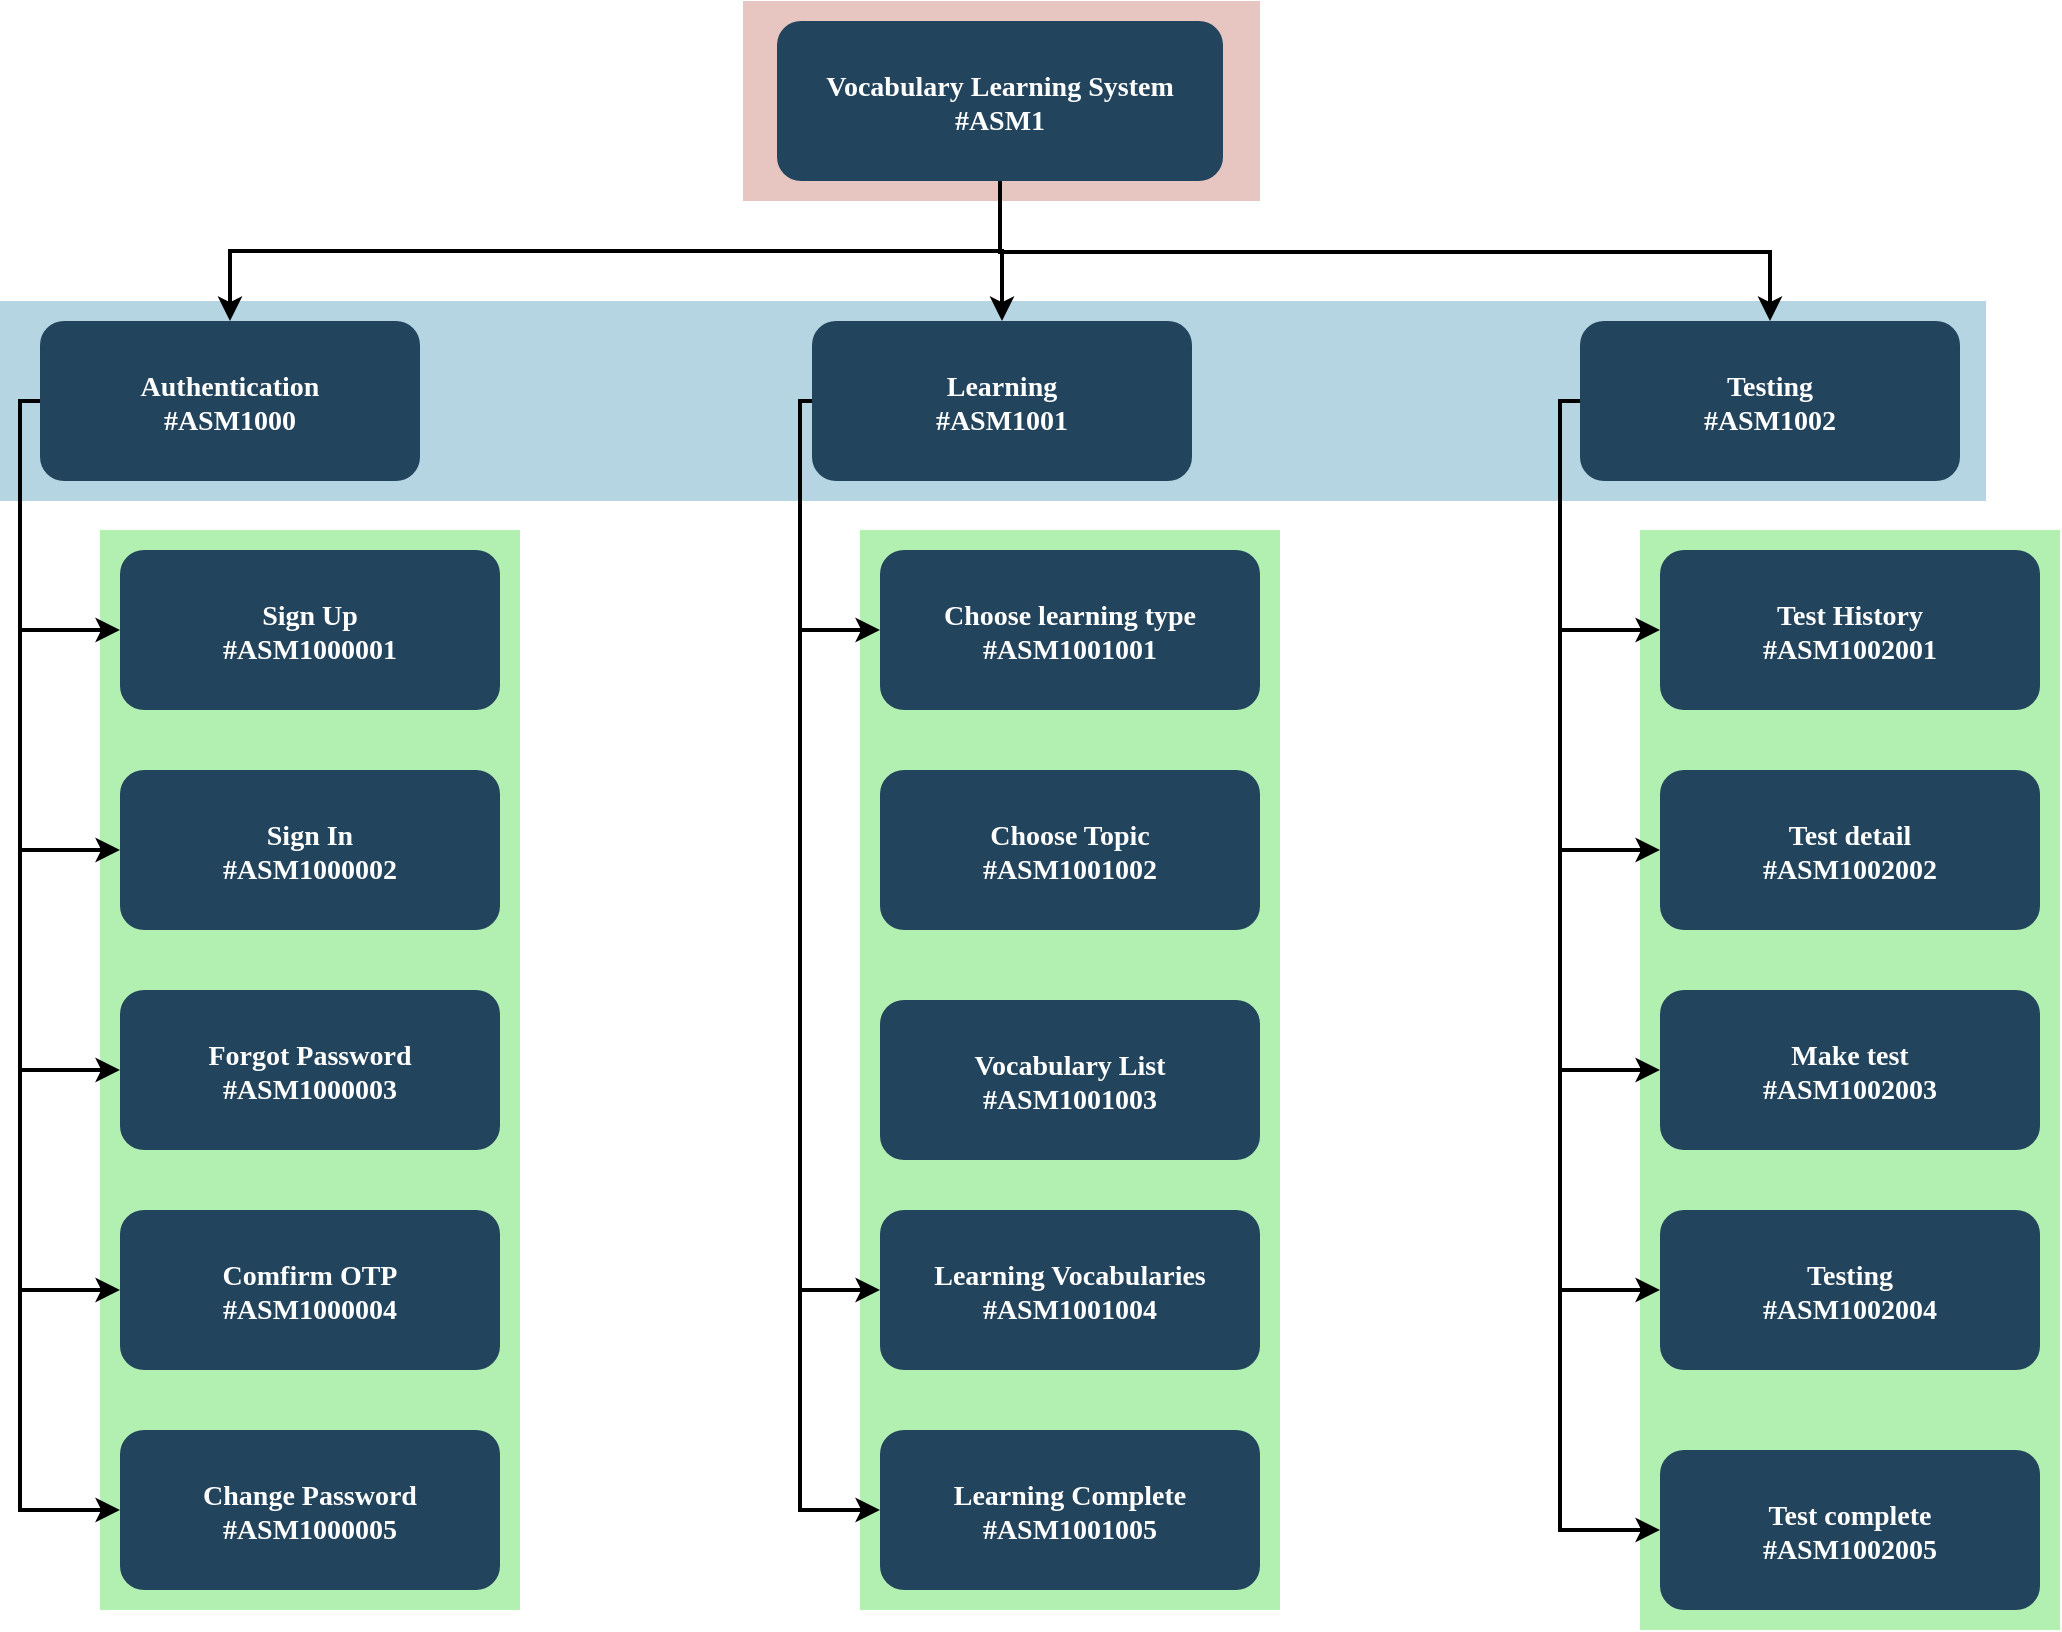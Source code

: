 <mxfile version="14.7.3" type="device"><diagram name="Page-1" id="2c0d36ab-eaac-3732-788b-9136903baeff"><mxGraphModel dx="868" dy="482" grid="1" gridSize="10" guides="1" tooltips="1" connect="1" arrows="1" fold="1" page="1" pageScale="1.5" pageWidth="1169" pageHeight="827" background="none" math="0" shadow="0"><root><mxCell id="0"/><mxCell id="1" parent="0"/><mxCell id="Aj0L5ChaiwDOL3TPaAQq-156" value="" style="strokeColor=none;opacity=30;fillColor=#00CC00;" parent="1" vertex="1"><mxGeometry x="1190" y="440" width="210" height="550" as="geometry"/></mxCell><mxCell id="Aj0L5ChaiwDOL3TPaAQq-155" value="" style="strokeColor=none;opacity=30;fillColor=#00CC00;" parent="1" vertex="1"><mxGeometry x="800" y="440" width="210" height="540" as="geometry"/></mxCell><mxCell id="Aj0L5ChaiwDOL3TPaAQq-137" value="" style="strokeColor=none;opacity=30;fillColor=#00CC00;" parent="1" vertex="1"><mxGeometry x="420" y="440" width="210" height="540" as="geometry"/></mxCell><mxCell id="123" value="" style="fillColor=#AE4132;strokeColor=none;opacity=30;" parent="1" vertex="1"><mxGeometry x="741.5" y="175.5" width="258.5" height="100" as="geometry"/></mxCell><mxCell id="122" value="" style="fillColor=#10739E;strokeColor=none;opacity=30;" parent="1" vertex="1"><mxGeometry x="370" y="325.5" width="993" height="100" as="geometry"/></mxCell><mxCell id="2" value="Vocabulary Learning System&#10;#ASM1" style="rounded=1;fillColor=#23445D;gradientColor=none;strokeColor=none;fontColor=#FFFFFF;fontStyle=1;fontFamily=Tahoma;fontSize=14" parent="1" vertex="1"><mxGeometry x="758.5" y="185.5" width="223" height="80" as="geometry"/></mxCell><mxCell id="9" value="" style="edgeStyle=elbowEdgeStyle;elbow=vertical;strokeWidth=2;rounded=0;entryX=0.5;entryY=0;entryDx=0;entryDy=0;" parent="1" source="2" target="10" edge="1"><mxGeometry x="337" y="215.5" width="100" height="100" as="geometry"><mxPoint x="337" y="315.5" as="sourcePoint"/><mxPoint x="437" y="215.5" as="targetPoint"/><Array as="points"><mxPoint x="1060" y="301"/></Array></mxGeometry></mxCell><mxCell id="10" value="Testing&#10;#ASM1002" style="rounded=1;fillColor=#23445D;gradientColor=none;strokeColor=none;fontColor=#FFFFFF;fontStyle=1;fontFamily=Tahoma;fontSize=14" parent="1" vertex="1"><mxGeometry x="1160" y="335.5" width="190" height="80" as="geometry"/></mxCell><mxCell id="12" value="Learning&#10;#ASM1001" style="rounded=1;fillColor=#23445D;gradientColor=none;strokeColor=none;fontColor=#FFFFFF;fontStyle=1;fontFamily=Tahoma;fontSize=14" parent="1" vertex="1"><mxGeometry x="776.0" y="335.5" width="190" height="80" as="geometry"/></mxCell><mxCell id="13" value="Authentication&#10;#ASM1000" style="rounded=1;fillColor=#23445D;gradientColor=none;strokeColor=none;fontColor=#FFFFFF;fontStyle=1;fontFamily=Tahoma;fontSize=14" parent="1" vertex="1"><mxGeometry x="390" y="335.5" width="190" height="80" as="geometry"/></mxCell><mxCell id="59" value="" style="edgeStyle=elbowEdgeStyle;elbow=vertical;strokeWidth=2;rounded=0" parent="1" source="2" target="12" edge="1"><mxGeometry x="347" y="225.5" width="100" height="100" as="geometry"><mxPoint x="862.0" y="275.5" as="sourcePoint"/><mxPoint x="1467.0" y="345.5" as="targetPoint"/></mxGeometry></mxCell><mxCell id="61" value="" style="edgeStyle=elbowEdgeStyle;elbow=vertical;strokeWidth=2;rounded=0" parent="1" source="2" target="13" edge="1"><mxGeometry x="-23" y="135.5" width="100" height="100" as="geometry"><mxPoint x="-23" y="235.5" as="sourcePoint"/><mxPoint x="77" y="135.5" as="targetPoint"/></mxGeometry></mxCell><mxCell id="Aj0L5ChaiwDOL3TPaAQq-125" value="Sign Up&#10;#ASM1000001" style="rounded=1;fillColor=#23445D;gradientColor=none;strokeColor=none;fontColor=#FFFFFF;fontStyle=1;fontFamily=Tahoma;fontSize=14" parent="1" vertex="1"><mxGeometry x="430" y="450" width="190" height="80" as="geometry"/></mxCell><mxCell id="Aj0L5ChaiwDOL3TPaAQq-127" value="" style="edgeStyle=elbowEdgeStyle;elbow=vertical;strokeWidth=2;rounded=0;entryX=0;entryY=0.5;entryDx=0;entryDy=0;exitX=0;exitY=0.5;exitDx=0;exitDy=0;" parent="1" source="13" target="Aj0L5ChaiwDOL3TPaAQq-125" edge="1"><mxGeometry x="-13" y="145.5" width="100" height="100" as="geometry"><mxPoint x="880" y="275.5" as="sourcePoint"/><mxPoint x="445" y="345.5" as="targetPoint"/><Array as="points"><mxPoint x="380" y="450"/><mxPoint x="330" y="450"/><mxPoint x="630" y="440"/></Array></mxGeometry></mxCell><mxCell id="Aj0L5ChaiwDOL3TPaAQq-128" value="Sign In&#10;#ASM1000002" style="rounded=1;fillColor=#23445D;gradientColor=none;strokeColor=none;fontColor=#FFFFFF;fontStyle=1;fontFamily=Tahoma;fontSize=14" parent="1" vertex="1"><mxGeometry x="430" y="560" width="190" height="80" as="geometry"/></mxCell><mxCell id="Aj0L5ChaiwDOL3TPaAQq-130" value="" style="edgeStyle=elbowEdgeStyle;elbow=vertical;strokeWidth=2;rounded=0;entryX=0;entryY=0.5;entryDx=0;entryDy=0;exitX=0;exitY=0.5;exitDx=0;exitDy=0;" parent="1" source="13" target="Aj0L5ChaiwDOL3TPaAQq-128" edge="1"><mxGeometry x="-3" y="155.5" width="100" height="100" as="geometry"><mxPoint x="350" y="385.5" as="sourcePoint"/><mxPoint x="390" y="500" as="targetPoint"/><Array as="points"><mxPoint x="380" y="550"/><mxPoint x="330" y="520"/><mxPoint x="290" y="600"/><mxPoint x="340" y="460"/><mxPoint x="640" y="450"/></Array></mxGeometry></mxCell><mxCell id="Aj0L5ChaiwDOL3TPaAQq-131" value="Forgot Password&#10;#ASM1000003" style="rounded=1;fillColor=#23445D;gradientColor=none;strokeColor=none;fontColor=#FFFFFF;fontStyle=1;fontFamily=Tahoma;fontSize=14" parent="1" vertex="1"><mxGeometry x="430" y="670" width="190" height="80" as="geometry"/></mxCell><mxCell id="Aj0L5ChaiwDOL3TPaAQq-132" value="" style="edgeStyle=elbowEdgeStyle;elbow=vertical;strokeWidth=2;rounded=0;entryX=0;entryY=0.5;entryDx=0;entryDy=0;exitX=0;exitY=0.5;exitDx=0;exitDy=0;" parent="1" source="13" target="Aj0L5ChaiwDOL3TPaAQq-131" edge="1"><mxGeometry x="7" y="165.5" width="100" height="100" as="geometry"><mxPoint x="350" y="385.5" as="sourcePoint"/><mxPoint x="390" y="610" as="targetPoint"/><Array as="points"><mxPoint x="380" y="560"/><mxPoint x="330" y="650"/><mxPoint x="340" y="530"/><mxPoint x="300" y="610"/><mxPoint x="350" y="470"/><mxPoint x="650" y="460"/></Array></mxGeometry></mxCell><mxCell id="Aj0L5ChaiwDOL3TPaAQq-133" value="Comfirm OTP&#10;#ASM1000004" style="rounded=1;fillColor=#23445D;gradientColor=none;strokeColor=none;fontColor=#FFFFFF;fontStyle=1;fontFamily=Tahoma;fontSize=14" parent="1" vertex="1"><mxGeometry x="430" y="780" width="190" height="80" as="geometry"/></mxCell><mxCell id="Aj0L5ChaiwDOL3TPaAQq-134" value="" style="edgeStyle=elbowEdgeStyle;elbow=vertical;strokeWidth=2;rounded=0;entryX=0;entryY=0.5;entryDx=0;entryDy=0;exitX=0;exitY=0.5;exitDx=0;exitDy=0;" parent="1" source="13" target="Aj0L5ChaiwDOL3TPaAQq-133" edge="1"><mxGeometry x="17" y="175.5" width="100" height="100" as="geometry"><mxPoint x="350" y="385.5" as="sourcePoint"/><mxPoint x="390" y="720" as="targetPoint"/><Array as="points"><mxPoint x="380" y="540"/><mxPoint x="330" y="820"/><mxPoint x="340" y="660"/><mxPoint x="350" y="540"/><mxPoint x="310" y="620"/><mxPoint x="360" y="480"/><mxPoint x="660" y="470"/></Array></mxGeometry></mxCell><mxCell id="Aj0L5ChaiwDOL3TPaAQq-135" value="Change Password&#10;#ASM1000005" style="rounded=1;fillColor=#23445D;gradientColor=none;strokeColor=none;fontColor=#FFFFFF;fontStyle=1;fontFamily=Tahoma;fontSize=14" parent="1" vertex="1"><mxGeometry x="430" y="890" width="190" height="80" as="geometry"/></mxCell><mxCell id="Aj0L5ChaiwDOL3TPaAQq-136" value="" style="edgeStyle=elbowEdgeStyle;elbow=vertical;strokeWidth=2;rounded=0;entryX=0;entryY=0.5;entryDx=0;entryDy=0;exitX=0;exitY=0.5;exitDx=0;exitDy=0;" parent="1" source="13" target="Aj0L5ChaiwDOL3TPaAQq-135" edge="1"><mxGeometry x="27" y="185.5" width="100" height="100" as="geometry"><mxPoint x="350" y="385.5" as="sourcePoint"/><mxPoint x="390" y="830" as="targetPoint"/><Array as="points"><mxPoint x="380" y="460"/><mxPoint x="330" y="910"/><mxPoint x="340" y="830"/><mxPoint x="350" y="670"/><mxPoint x="360" y="550"/><mxPoint x="320" y="630"/><mxPoint x="370" y="490"/><mxPoint x="670" y="480"/></Array></mxGeometry></mxCell><mxCell id="Aj0L5ChaiwDOL3TPaAQq-138" value="Choose learning type&#10;#ASM1001001" style="rounded=1;fillColor=#23445D;gradientColor=none;strokeColor=none;fontColor=#FFFFFF;fontStyle=1;fontFamily=Tahoma;fontSize=14" parent="1" vertex="1"><mxGeometry x="810" y="450" width="190" height="80" as="geometry"/></mxCell><mxCell id="Aj0L5ChaiwDOL3TPaAQq-140" value="" style="edgeStyle=elbowEdgeStyle;elbow=vertical;strokeWidth=2;rounded=0;entryX=0;entryY=0.5;entryDx=0;entryDy=0;exitX=0;exitY=0.5;exitDx=0;exitDy=0;" parent="1" source="12" target="Aj0L5ChaiwDOL3TPaAQq-138" edge="1"><mxGeometry x="37" y="195.5" width="100" height="100" as="geometry"><mxPoint x="350" y="385.5" as="sourcePoint"/><mxPoint x="390" y="940" as="targetPoint"/><Array as="points"><mxPoint x="770" y="460"/><mxPoint x="760" y="430"/><mxPoint x="340" y="920"/><mxPoint x="350" y="840"/><mxPoint x="360" y="680"/><mxPoint x="370" y="560"/><mxPoint x="330" y="640"/><mxPoint x="380" y="500"/><mxPoint x="680" y="490"/></Array></mxGeometry></mxCell><mxCell id="Aj0L5ChaiwDOL3TPaAQq-141" value="Learning Vocabularies&#10;#ASM1001004" style="rounded=1;fillColor=#23445D;gradientColor=none;strokeColor=none;fontColor=#FFFFFF;fontStyle=1;fontFamily=Tahoma;fontSize=14" parent="1" vertex="1"><mxGeometry x="810" y="780" width="190" height="80" as="geometry"/></mxCell><mxCell id="Aj0L5ChaiwDOL3TPaAQq-142" value="" style="edgeStyle=elbowEdgeStyle;elbow=vertical;strokeWidth=2;rounded=0;entryX=0;entryY=0.5;entryDx=0;entryDy=0;exitX=0;exitY=0.5;exitDx=0;exitDy=0;" parent="1" source="12" target="Aj0L5ChaiwDOL3TPaAQq-141" edge="1"><mxGeometry x="47" y="205.5" width="100" height="100" as="geometry"><mxPoint x="785" y="385.5" as="sourcePoint"/><mxPoint x="820" y="500" as="targetPoint"/><Array as="points"><mxPoint x="770" y="610"/><mxPoint x="780" y="470"/><mxPoint x="770" y="440"/><mxPoint x="350" y="930"/><mxPoint x="360" y="850"/><mxPoint x="370" y="690"/><mxPoint x="380" y="570"/><mxPoint x="340" y="650"/><mxPoint x="390" y="510"/><mxPoint x="690" y="500"/></Array></mxGeometry></mxCell><mxCell id="Aj0L5ChaiwDOL3TPaAQq-143" value="Learning Complete&#10;#ASM1001005" style="rounded=1;fillColor=#23445D;gradientColor=none;strokeColor=none;fontColor=#FFFFFF;fontStyle=1;fontFamily=Tahoma;fontSize=14" parent="1" vertex="1"><mxGeometry x="810" y="890" width="190" height="80" as="geometry"/></mxCell><mxCell id="Aj0L5ChaiwDOL3TPaAQq-144" value="" style="edgeStyle=elbowEdgeStyle;elbow=vertical;strokeWidth=2;rounded=0;entryX=0;entryY=0.5;entryDx=0;entryDy=0;exitX=0;exitY=0.5;exitDx=0;exitDy=0;" parent="1" source="12" target="Aj0L5ChaiwDOL3TPaAQq-143" edge="1"><mxGeometry x="57" y="215.5" width="100" height="100" as="geometry"><mxPoint x="785" y="385.5" as="sourcePoint"/><mxPoint x="820" y="610" as="targetPoint"/><Array as="points"><mxPoint x="770" y="710"/><mxPoint x="780" y="620"/><mxPoint x="790" y="480"/><mxPoint x="780" y="450"/><mxPoint x="360" y="940"/><mxPoint x="370" y="860"/><mxPoint x="380" y="700"/><mxPoint x="390" y="580"/><mxPoint x="350" y="660"/><mxPoint x="400" y="520"/><mxPoint x="700" y="510"/></Array></mxGeometry></mxCell><mxCell id="Aj0L5ChaiwDOL3TPaAQq-145" value="Test History&#10;#ASM1002001" style="rounded=1;fillColor=#23445D;gradientColor=none;strokeColor=none;fontColor=#FFFFFF;fontStyle=1;fontFamily=Tahoma;fontSize=14" parent="1" vertex="1"><mxGeometry x="1200" y="450" width="190" height="80" as="geometry"/></mxCell><mxCell id="Aj0L5ChaiwDOL3TPaAQq-146" value="Test detail&#10;#ASM1002002" style="rounded=1;fillColor=#23445D;gradientColor=none;strokeColor=none;fontColor=#FFFFFF;fontStyle=1;fontFamily=Tahoma;fontSize=14" parent="1" vertex="1"><mxGeometry x="1200" y="560" width="190" height="80" as="geometry"/></mxCell><mxCell id="Aj0L5ChaiwDOL3TPaAQq-148" value="Make test&#10;#ASM1002003" style="rounded=1;fillColor=#23445D;gradientColor=none;strokeColor=none;fontColor=#FFFFFF;fontStyle=1;fontFamily=Tahoma;fontSize=14" parent="1" vertex="1"><mxGeometry x="1200" y="670" width="190" height="80" as="geometry"/></mxCell><mxCell id="Aj0L5ChaiwDOL3TPaAQq-149" value="Testing&#10;#ASM1002004" style="rounded=1;fillColor=#23445D;gradientColor=none;strokeColor=none;fontColor=#FFFFFF;fontStyle=1;fontFamily=Tahoma;fontSize=14" parent="1" vertex="1"><mxGeometry x="1200" y="780" width="190" height="80" as="geometry"/></mxCell><mxCell id="Aj0L5ChaiwDOL3TPaAQq-150" value="" style="edgeStyle=elbowEdgeStyle;elbow=vertical;strokeWidth=2;rounded=0;entryX=0;entryY=0.5;entryDx=0;entryDy=0;" parent="1" source="10" target="Aj0L5ChaiwDOL3TPaAQq-145" edge="1"><mxGeometry x="47" y="205.5" width="100" height="100" as="geometry"><mxPoint x="785" y="385.5" as="sourcePoint"/><mxPoint x="820" y="500" as="targetPoint"/><Array as="points"><mxPoint x="1150" y="450"/><mxPoint x="780" y="470"/><mxPoint x="770" y="440"/><mxPoint x="350" y="930"/><mxPoint x="360" y="850"/><mxPoint x="370" y="690"/><mxPoint x="380" y="570"/><mxPoint x="340" y="650"/><mxPoint x="390" y="510"/><mxPoint x="690" y="500"/></Array></mxGeometry></mxCell><mxCell id="Aj0L5ChaiwDOL3TPaAQq-151" value="" style="edgeStyle=elbowEdgeStyle;elbow=vertical;strokeWidth=2;rounded=0;entryX=0;entryY=0.5;entryDx=0;entryDy=0;exitX=0;exitY=0.5;exitDx=0;exitDy=0;" parent="1" source="10" target="Aj0L5ChaiwDOL3TPaAQq-146" edge="1"><mxGeometry x="57" y="215.5" width="100" height="100" as="geometry"><mxPoint x="1170" y="385.5" as="sourcePoint"/><mxPoint x="1210" y="500" as="targetPoint"/><Array as="points"><mxPoint x="1150" y="620"/><mxPoint x="1160" y="460"/><mxPoint x="790" y="480"/><mxPoint x="780" y="450"/><mxPoint x="360" y="940"/><mxPoint x="370" y="860"/><mxPoint x="380" y="700"/><mxPoint x="390" y="580"/><mxPoint x="350" y="660"/><mxPoint x="400" y="520"/><mxPoint x="700" y="510"/></Array></mxGeometry></mxCell><mxCell id="Aj0L5ChaiwDOL3TPaAQq-153" value="" style="edgeStyle=elbowEdgeStyle;elbow=vertical;strokeWidth=2;rounded=0;entryX=0;entryY=0.5;entryDx=0;entryDy=0;exitX=0;exitY=0.5;exitDx=0;exitDy=0;" parent="1" source="10" target="Aj0L5ChaiwDOL3TPaAQq-148" edge="1"><mxGeometry x="67" y="225.5" width="100" height="100" as="geometry"><mxPoint x="1170" y="385.5" as="sourcePoint"/><mxPoint x="1210" y="610" as="targetPoint"/><Array as="points"><mxPoint x="1150" y="730"/><mxPoint x="1160" y="630"/><mxPoint x="1170" y="470"/><mxPoint x="800" y="490"/><mxPoint x="790" y="460"/><mxPoint x="370" y="950"/><mxPoint x="380" y="870"/><mxPoint x="390" y="710"/><mxPoint x="400" y="590"/><mxPoint x="360" y="670"/><mxPoint x="410" y="530"/><mxPoint x="710" y="520"/></Array></mxGeometry></mxCell><mxCell id="Aj0L5ChaiwDOL3TPaAQq-154" value="" style="edgeStyle=elbowEdgeStyle;elbow=vertical;strokeWidth=2;rounded=0;entryX=0;entryY=0.5;entryDx=0;entryDy=0;exitX=0;exitY=0.5;exitDx=0;exitDy=0;" parent="1" source="10" target="Aj0L5ChaiwDOL3TPaAQq-149" edge="1"><mxGeometry x="77" y="235.5" width="100" height="100" as="geometry"><mxPoint x="1170" y="385.5" as="sourcePoint"/><mxPoint x="1210" y="720" as="targetPoint"/><Array as="points"><mxPoint x="1150" y="820"/><mxPoint x="1160" y="740"/><mxPoint x="1170" y="640"/><mxPoint x="1180" y="480"/><mxPoint x="810" y="500"/><mxPoint x="800" y="470"/><mxPoint x="380" y="960"/><mxPoint x="390" y="880"/><mxPoint x="400" y="720"/><mxPoint x="410" y="600"/><mxPoint x="370" y="680"/><mxPoint x="420" y="540"/><mxPoint x="720" y="530"/></Array></mxGeometry></mxCell><mxCell id="Aj0L5ChaiwDOL3TPaAQq-157" value="Test complete&#10;#ASM1002005" style="rounded=1;fillColor=#23445D;gradientColor=none;strokeColor=none;fontColor=#FFFFFF;fontStyle=1;fontFamily=Tahoma;fontSize=14" parent="1" vertex="1"><mxGeometry x="1200" y="900" width="190" height="80" as="geometry"/></mxCell><mxCell id="Aj0L5ChaiwDOL3TPaAQq-158" value="" style="edgeStyle=elbowEdgeStyle;elbow=vertical;strokeWidth=2;rounded=0;entryX=0;entryY=0.5;entryDx=0;entryDy=0;exitX=0;exitY=0.5;exitDx=0;exitDy=0;" parent="1" source="10" target="Aj0L5ChaiwDOL3TPaAQq-157" edge="1"><mxGeometry x="87" y="245.5" width="100" height="100" as="geometry"><mxPoint x="1170" y="385.5" as="sourcePoint"/><mxPoint x="1210" y="830" as="targetPoint"/><Array as="points"><mxPoint x="1150" y="930"/><mxPoint x="1160" y="830"/><mxPoint x="1170" y="750"/><mxPoint x="1180" y="650"/><mxPoint x="1190" y="490"/><mxPoint x="820" y="510"/><mxPoint x="810" y="480"/><mxPoint x="390" y="970"/><mxPoint x="400" y="890"/><mxPoint x="410" y="730"/><mxPoint x="420" y="610"/><mxPoint x="380" y="690"/><mxPoint x="430" y="550"/><mxPoint x="730" y="540"/></Array></mxGeometry></mxCell><mxCell id="Aj0L5ChaiwDOL3TPaAQq-159" value="Vocabulary List&#10;#ASM1001003" style="rounded=1;fillColor=#23445D;gradientColor=none;strokeColor=none;fontColor=#FFFFFF;fontStyle=1;fontFamily=Tahoma;fontSize=14" parent="1" vertex="1"><mxGeometry x="810" y="675" width="190" height="80" as="geometry"/></mxCell><mxCell id="dV17tuEkMzk6Ge1SLpyj-123" value="Choose Topic&#10;#ASM1001002" style="rounded=1;fillColor=#23445D;gradientColor=none;strokeColor=none;fontColor=#FFFFFF;fontStyle=1;fontFamily=Tahoma;fontSize=14" vertex="1" parent="1"><mxGeometry x="810" y="560" width="190" height="80" as="geometry"/></mxCell></root></mxGraphModel></diagram></mxfile>